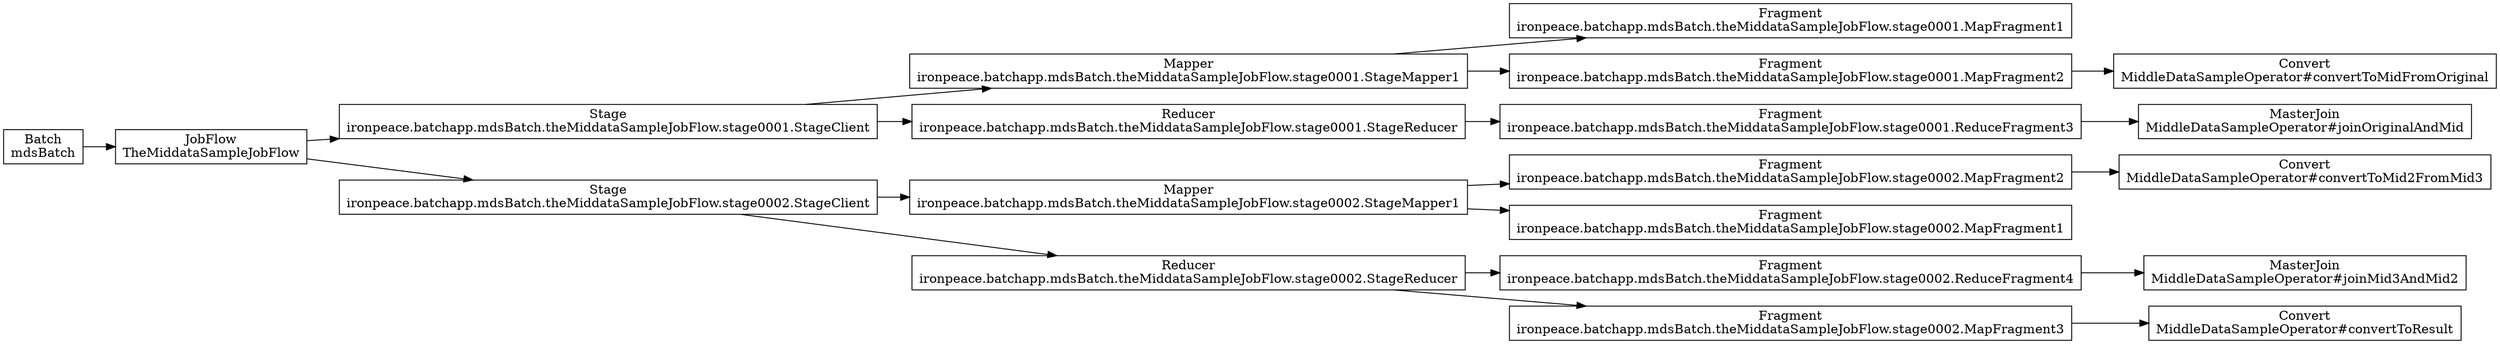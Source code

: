 digraph {
    rankdir = LR;
    "c3576674-ab21-4594-9c4a-e4d7b86acff2" [shape=box, label="Batch\nmdsBatch"];
    "875a808a-e513-42e8-b8ad-3e711906ac51" [shape=box, label="JobFlow\nTheMiddataSampleJobFlow"];
    "220e84d6-2032-4153-bf2f-304b956a5573" [shape=box, label="Stage\nironpeace.batchapp.mdsBatch.theMiddataSampleJobFlow.stage0001.StageClient"];
    "c1675c56-9d5a-45bc-8435-d15c7b24a44c" [shape=box, label="Mapper\nironpeace.batchapp.mdsBatch.theMiddataSampleJobFlow.stage0001.StageMapper1"];
    "220e84d6-2032-4153-bf2f-304b956a5573" -> "c1675c56-9d5a-45bc-8435-d15c7b24a44c";
    "dfeade59-b6f0-4b76-adfc-fd20d8590d4a" [shape=box, label="Fragment\nironpeace.batchapp.mdsBatch.theMiddataSampleJobFlow.stage0001.MapFragment1"];
    "c1675c56-9d5a-45bc-8435-d15c7b24a44c" -> "dfeade59-b6f0-4b76-adfc-fd20d8590d4a";
    "9153c942-f990-4a30-be81-70a0c6eef7c0" [shape=box, label="Fragment\nironpeace.batchapp.mdsBatch.theMiddataSampleJobFlow.stage0001.MapFragment2"];
    "88cdaa33-5232-4b8f-8e34-3b53b5bc375f" [shape=box, label="Convert\nMiddleDataSampleOperator#convertToMidFromOriginal"];
    "9153c942-f990-4a30-be81-70a0c6eef7c0" -> "88cdaa33-5232-4b8f-8e34-3b53b5bc375f";
    "c1675c56-9d5a-45bc-8435-d15c7b24a44c" -> "9153c942-f990-4a30-be81-70a0c6eef7c0";
    "82f9f951-9d01-4853-9cc6-c6c51fb42805" [shape=box, label="Reducer\nironpeace.batchapp.mdsBatch.theMiddataSampleJobFlow.stage0001.StageReducer"];
    "220e84d6-2032-4153-bf2f-304b956a5573" -> "82f9f951-9d01-4853-9cc6-c6c51fb42805";
    "9e5f17cb-97b5-4766-9fdb-1944b77568d2" [shape=box, label="Fragment\nironpeace.batchapp.mdsBatch.theMiddataSampleJobFlow.stage0001.ReduceFragment3"];
    "4c0eb1e2-ee69-42a2-b1de-777ecdf678ee" [shape=box, label="MasterJoin\nMiddleDataSampleOperator#joinOriginalAndMid"];
    "9e5f17cb-97b5-4766-9fdb-1944b77568d2" -> "4c0eb1e2-ee69-42a2-b1de-777ecdf678ee";
    "82f9f951-9d01-4853-9cc6-c6c51fb42805" -> "9e5f17cb-97b5-4766-9fdb-1944b77568d2";
    "875a808a-e513-42e8-b8ad-3e711906ac51" -> "220e84d6-2032-4153-bf2f-304b956a5573";
    "925e0f05-2c2a-4363-a655-647a4ecb54eb" [shape=box, label="Stage\nironpeace.batchapp.mdsBatch.theMiddataSampleJobFlow.stage0002.StageClient"];
    "7f1d8662-e1b8-4ab3-bf42-a45d75a2e585" [shape=box, label="Mapper\nironpeace.batchapp.mdsBatch.theMiddataSampleJobFlow.stage0002.StageMapper1"];
    "925e0f05-2c2a-4363-a655-647a4ecb54eb" -> "7f1d8662-e1b8-4ab3-bf42-a45d75a2e585";
    "cf95855c-c1ea-4a78-a427-e59de5d9366b" [shape=box, label="Fragment\nironpeace.batchapp.mdsBatch.theMiddataSampleJobFlow.stage0002.MapFragment2"];
    "d008bdeb-657c-4234-87b5-f4a00861e271" [shape=box, label="Convert\nMiddleDataSampleOperator#convertToMid2FromMid3"];
    "cf95855c-c1ea-4a78-a427-e59de5d9366b" -> "d008bdeb-657c-4234-87b5-f4a00861e271";
    "7f1d8662-e1b8-4ab3-bf42-a45d75a2e585" -> "cf95855c-c1ea-4a78-a427-e59de5d9366b";
    "cb68ccb6-d56c-4785-9f20-42ce2c17968a" [shape=box, label="Fragment\nironpeace.batchapp.mdsBatch.theMiddataSampleJobFlow.stage0002.MapFragment1"];
    "7f1d8662-e1b8-4ab3-bf42-a45d75a2e585" -> "cb68ccb6-d56c-4785-9f20-42ce2c17968a";
    "8647cd70-be9d-47ee-8289-eb38e054b3ba" [shape=box, label="Reducer\nironpeace.batchapp.mdsBatch.theMiddataSampleJobFlow.stage0002.StageReducer"];
    "925e0f05-2c2a-4363-a655-647a4ecb54eb" -> "8647cd70-be9d-47ee-8289-eb38e054b3ba";
    "f099c627-62f0-4386-a034-2732e95296c5" [shape=box, label="Fragment\nironpeace.batchapp.mdsBatch.theMiddataSampleJobFlow.stage0002.ReduceFragment4"];
    "ca2f0a76-7c68-44a7-82ff-696b4a0ae303" [shape=box, label="MasterJoin\nMiddleDataSampleOperator#joinMid3AndMid2"];
    "f099c627-62f0-4386-a034-2732e95296c5" -> "ca2f0a76-7c68-44a7-82ff-696b4a0ae303";
    "8647cd70-be9d-47ee-8289-eb38e054b3ba" -> "f099c627-62f0-4386-a034-2732e95296c5";
    "231ea4b4-b1c5-4489-9b04-23241e0d32c3" [shape=box, label="Fragment\nironpeace.batchapp.mdsBatch.theMiddataSampleJobFlow.stage0002.MapFragment3"];
    "d4120f3f-9bfa-4485-9f88-c30de1afd563" [shape=box, label="Convert\nMiddleDataSampleOperator#convertToResult"];
    "231ea4b4-b1c5-4489-9b04-23241e0d32c3" -> "d4120f3f-9bfa-4485-9f88-c30de1afd563";
    "8647cd70-be9d-47ee-8289-eb38e054b3ba" -> "231ea4b4-b1c5-4489-9b04-23241e0d32c3";
    "875a808a-e513-42e8-b8ad-3e711906ac51" -> "925e0f05-2c2a-4363-a655-647a4ecb54eb";
    "c3576674-ab21-4594-9c4a-e4d7b86acff2" -> "875a808a-e513-42e8-b8ad-3e711906ac51";
}
